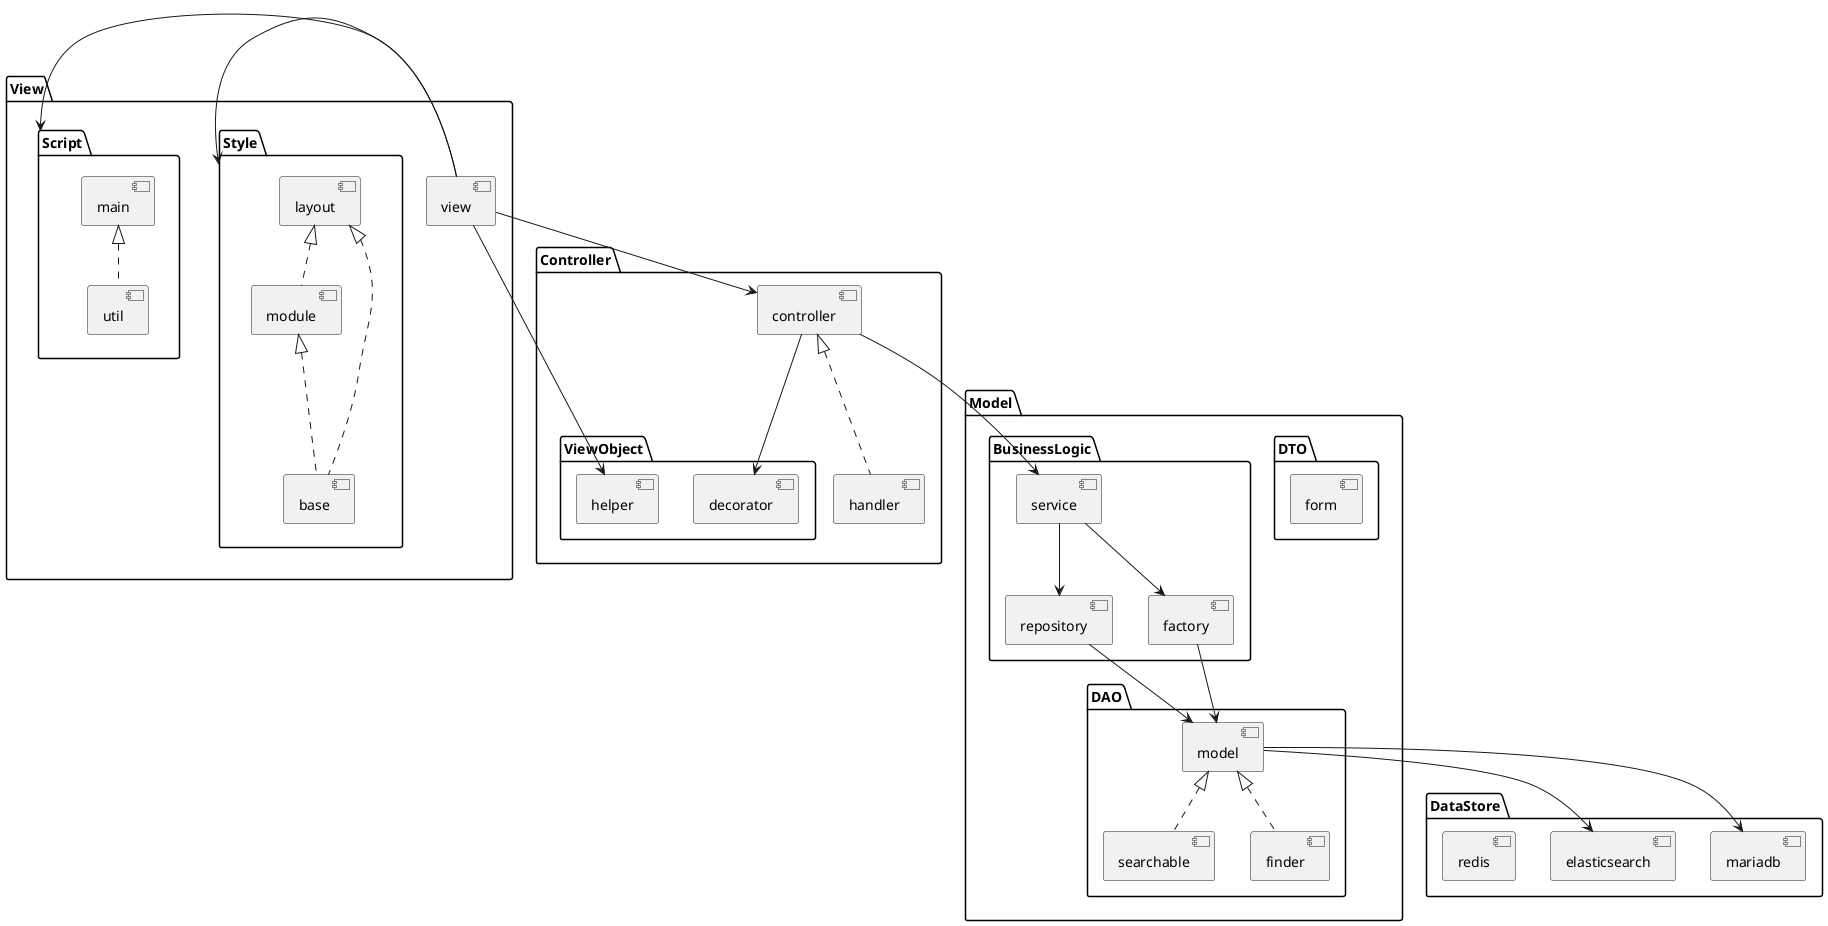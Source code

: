 @startuml

package "View" {
  [view]

  package "Style" {
    view -> Style
    [layout] <|.. [module]
    layout <|.. [base]
    module <|.. base
  }

  package "Script" {
    view -> Script
    [main] <|.. [util]
  }
}

package "Controller" {
  view --> [controller]
  controller <|.. [handler]

  package "ViewObject" {
    view --> [helper]
    controller --> [decorator]
  }
}

package "Model" {

  package "DTO" {
    [form]
  }

  package "BusinessLogic" {
    controller --> [service]
    service --> [repository]
    service --> [factory]
  }

  package "DAO" {
    [model]
    model <|.. [searchable]
    model <|.. [finder]
    factory --> model
    repository --> model
  }
}

package "DataStore" {
  model --> [mariadb]
  model --> [elasticsearch]
  [redis]
}

@enduml
